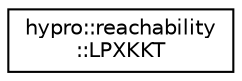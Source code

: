 digraph "Graphical Class Hierarchy"
{
  edge [fontname="Helvetica",fontsize="10",labelfontname="Helvetica",labelfontsize="10"];
  node [fontname="Helvetica",fontsize="10",shape=record];
  rankdir="LR";
  Node1 [label="hypro::reachability\l::LPXKKT",height=0.2,width=0.4,color="black", fillcolor="white", style="filled",URL="$structhypro_1_1reachability_1_1LPXKKT.html"];
}
